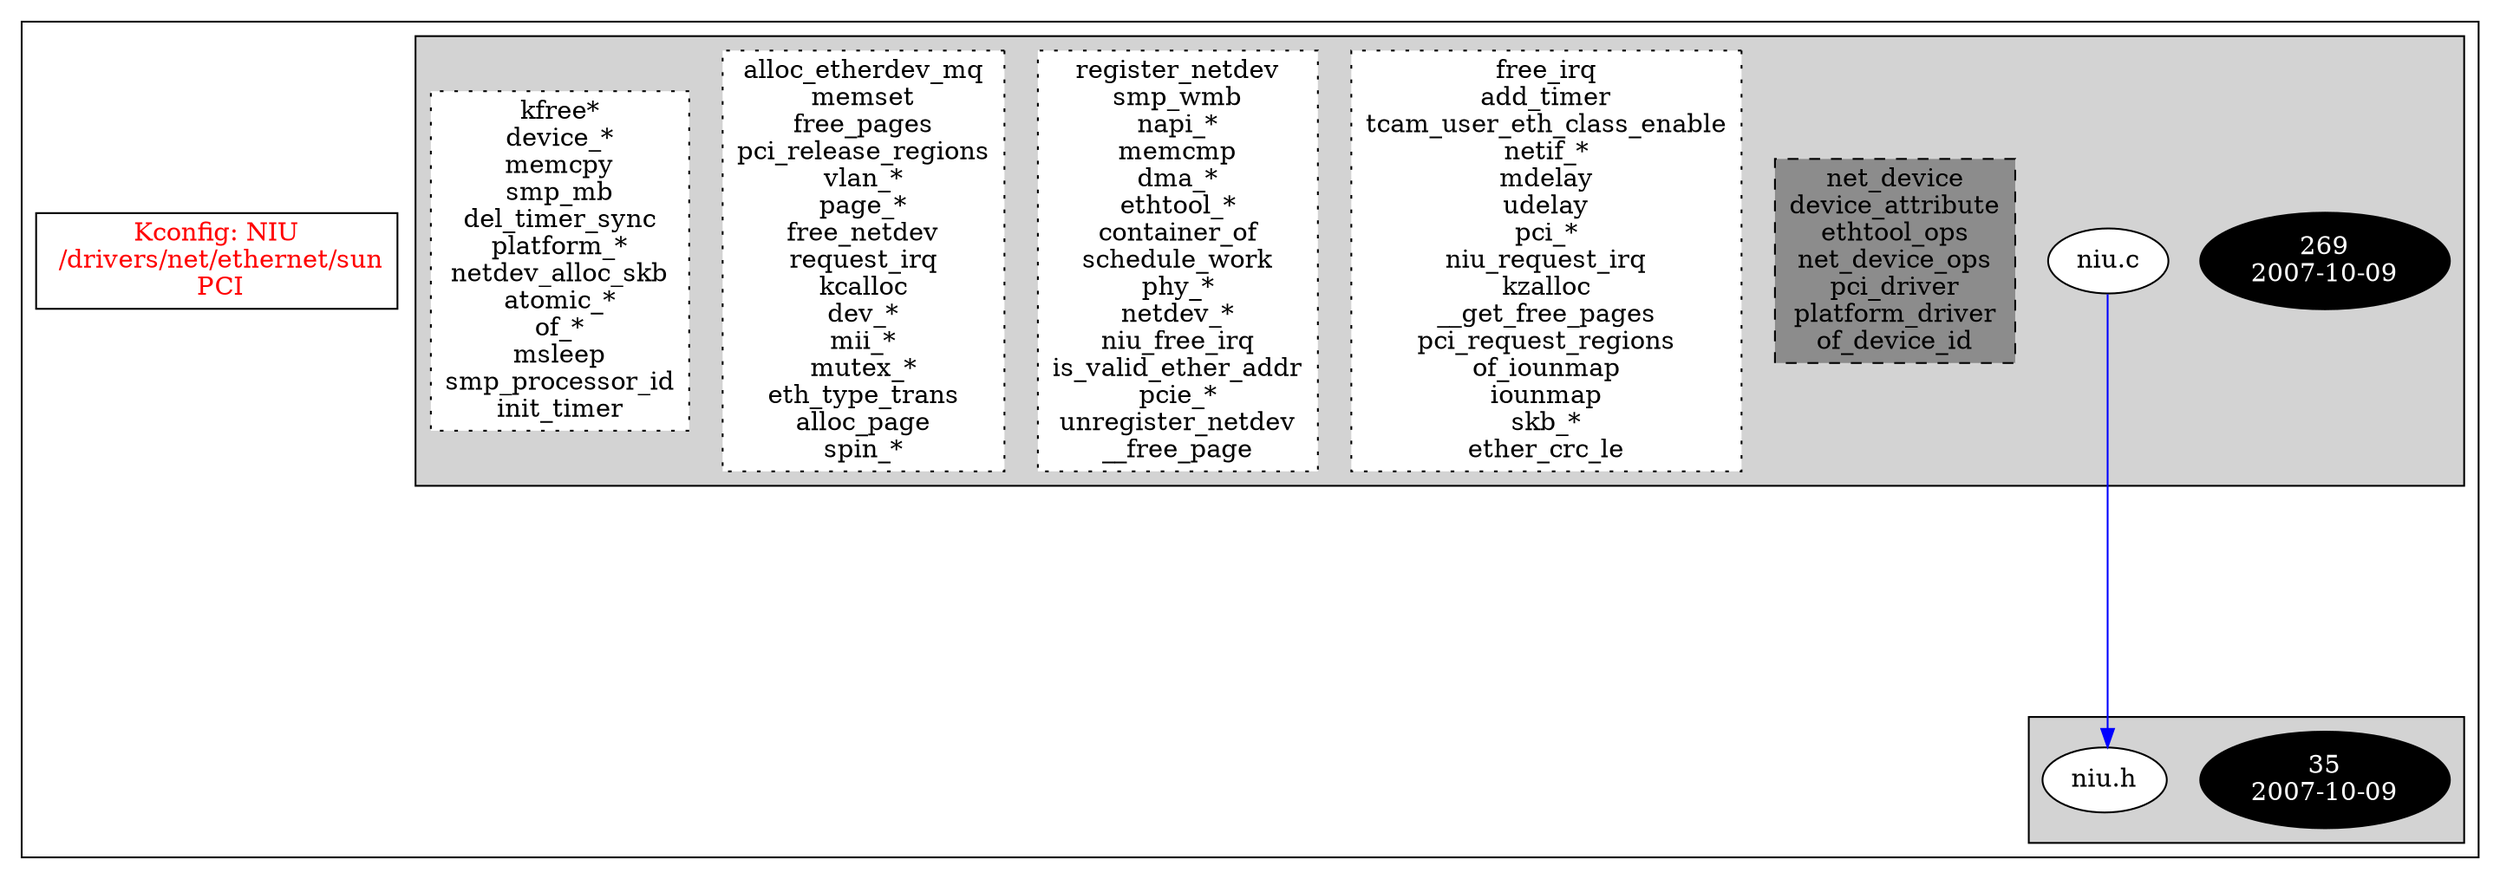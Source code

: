 digraph Driver {
	ranksep=2;
	splines=ortho;
	//Symbol: NIU
	subgraph "cluster_NIU"{
		subgraph "cluster_niu.h" {
			style=filled
			"commit_niu.h" [style=filled, fillcolor=black, fontcolor=white, label="35\n2007-10-09"];
			"niu.h" [style=filled, fillcolor=white, fontcolor=black, label="niu.h\n"];
		}
		subgraph "cluster_niu.c" {
			style=filled
			"commit_niu.c" [style=filled, fillcolor=black, fontcolor=white, label="269\n2007-10-09"];
			"niu.c" [style=filled, fillcolor=white, fontcolor=black, label="niu.c\n"];
			"structs-niu.c" [style="filled,dashed" shape=box, fillcolor=grey55, fontcolor=black, label="net_device\ndevice_attribute\nethtool_ops\nnet_device_ops\npci_driver\nplatform_driver\nof_device_id\n"];
			"funccall4-niu.c" [style="filled,dotted" shape=box, fillcolor=white, fontcolor=black, label="free_irq\nadd_timer\ntcam_user_eth_class_enable\nnetif_*\nmdelay\nudelay\npci_*\nniu_request_irq\nkzalloc\n__get_free_pages\npci_request_regions\nof_iounmap\niounmap\nskb_*\nether_crc_le\n"];
			"funccall3-niu.c" [style="filled,dotted" shape=box, fillcolor=white, fontcolor=black, label="register_netdev\nsmp_wmb\nnapi_*\nmemcmp\ndma_*\nethtool_*\ncontainer_of\nschedule_work\nphy_*\nnetdev_*\nniu_free_irq\nis_valid_ether_addr\npcie_*\nunregister_netdev\n__free_page\n"];
			"funccall2-niu.c" [style="filled,dotted" shape=box, fillcolor=white, fontcolor=black, label="alloc_etherdev_mq\nmemset\nfree_pages\npci_release_regions\nvlan_*\npage_*\nfree_netdev\nrequest_irq\nkcalloc\ndev_*\nmii_*\nmutex_*\neth_type_trans\nalloc_page\nspin_*\n"];
			"funccall1-niu.c" [style="filled,dotted" shape=box, fillcolor=white, fontcolor=black, label="kfree*\ndevice_*\nmemcpy\nsmp_mb\ndel_timer_sync\nplatform_*\nnetdev_alloc_skb\natomic_*\nof_*\nmsleep\nsmp_processor_id\ninit_timer\n"];
		}
		"K:NIU" [label="Kconfig: NIU\n /drivers/net/ethernet/sun\n  PCI ", shape=box, fontcolor=red];
	}
"niu.c" -> "niu.h"[color=blue];
}
